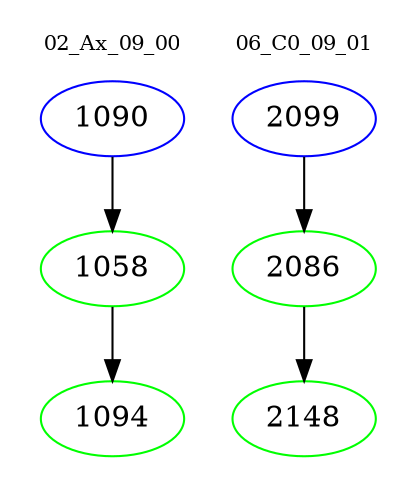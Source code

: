 digraph{
subgraph cluster_0 {
color = white
label = "02_Ax_09_00";
fontsize=10;
T0_1090 [label="1090", color="blue"]
T0_1090 -> T0_1058 [color="black"]
T0_1058 [label="1058", color="green"]
T0_1058 -> T0_1094 [color="black"]
T0_1094 [label="1094", color="green"]
}
subgraph cluster_1 {
color = white
label = "06_C0_09_01";
fontsize=10;
T1_2099 [label="2099", color="blue"]
T1_2099 -> T1_2086 [color="black"]
T1_2086 [label="2086", color="green"]
T1_2086 -> T1_2148 [color="black"]
T1_2148 [label="2148", color="green"]
}
}
